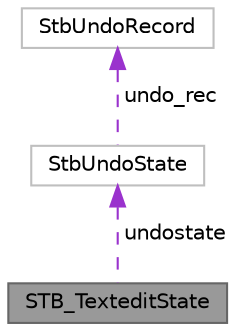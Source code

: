 digraph "STB_TexteditState"
{
 // LATEX_PDF_SIZE
  bgcolor="transparent";
  edge [fontname=Helvetica,fontsize=10,labelfontname=Helvetica,labelfontsize=10];
  node [fontname=Helvetica,fontsize=10,shape=box,height=0.2,width=0.4];
  Node1 [label="STB_TexteditState",height=0.2,width=0.4,color="gray40", fillcolor="grey60", style="filled", fontcolor="black",tooltip=" "];
  Node2 -> Node1 [dir="back",color="darkorchid3",style="dashed",label=" undostate" ];
  Node2 [label="StbUndoState",height=0.2,width=0.4,color="grey75", fillcolor="white", style="filled",URL="$struct_stb_undo_state.html",tooltip=" "];
  Node3 -> Node2 [dir="back",color="darkorchid3",style="dashed",label=" undo_rec" ];
  Node3 [label="StbUndoRecord",height=0.2,width=0.4,color="grey75", fillcolor="white", style="filled",URL="$struct_stb_undo_record.html",tooltip=" "];
}
